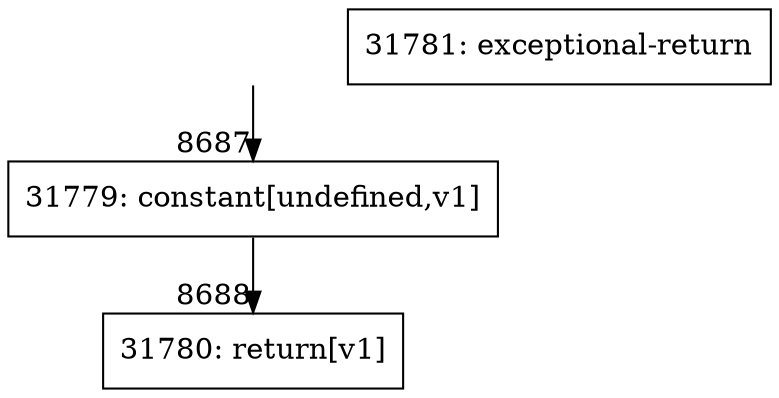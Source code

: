 digraph {
rankdir="TD"
BB_entry589[shape=none,label=""];
BB_entry589 -> BB8687 [tailport=s, headport=n, headlabel="    8687"]
BB8687 [shape=record label="{31779: constant[undefined,v1]}" ] 
BB8687 -> BB8688 [tailport=s, headport=n, headlabel="      8688"]
BB8688 [shape=record label="{31780: return[v1]}" ] 
BB8689 [shape=record label="{31781: exceptional-return}" ] 
//#$~ 6227
}
